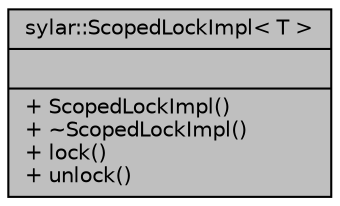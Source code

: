 digraph "sylar::ScopedLockImpl&lt; T &gt;"
{
 // LATEX_PDF_SIZE
  edge [fontname="Helvetica",fontsize="10",labelfontname="Helvetica",labelfontsize="10"];
  node [fontname="Helvetica",fontsize="10",shape=record];
  Node1 [label="{sylar::ScopedLockImpl\< T \>\n||+ ScopedLockImpl()\l+ ~ScopedLockImpl()\l+ lock()\l+ unlock()\l}",height=0.2,width=0.4,color="black", fillcolor="grey75", style="filled", fontcolor="black",tooltip="局部锁的模板实现"];
}
